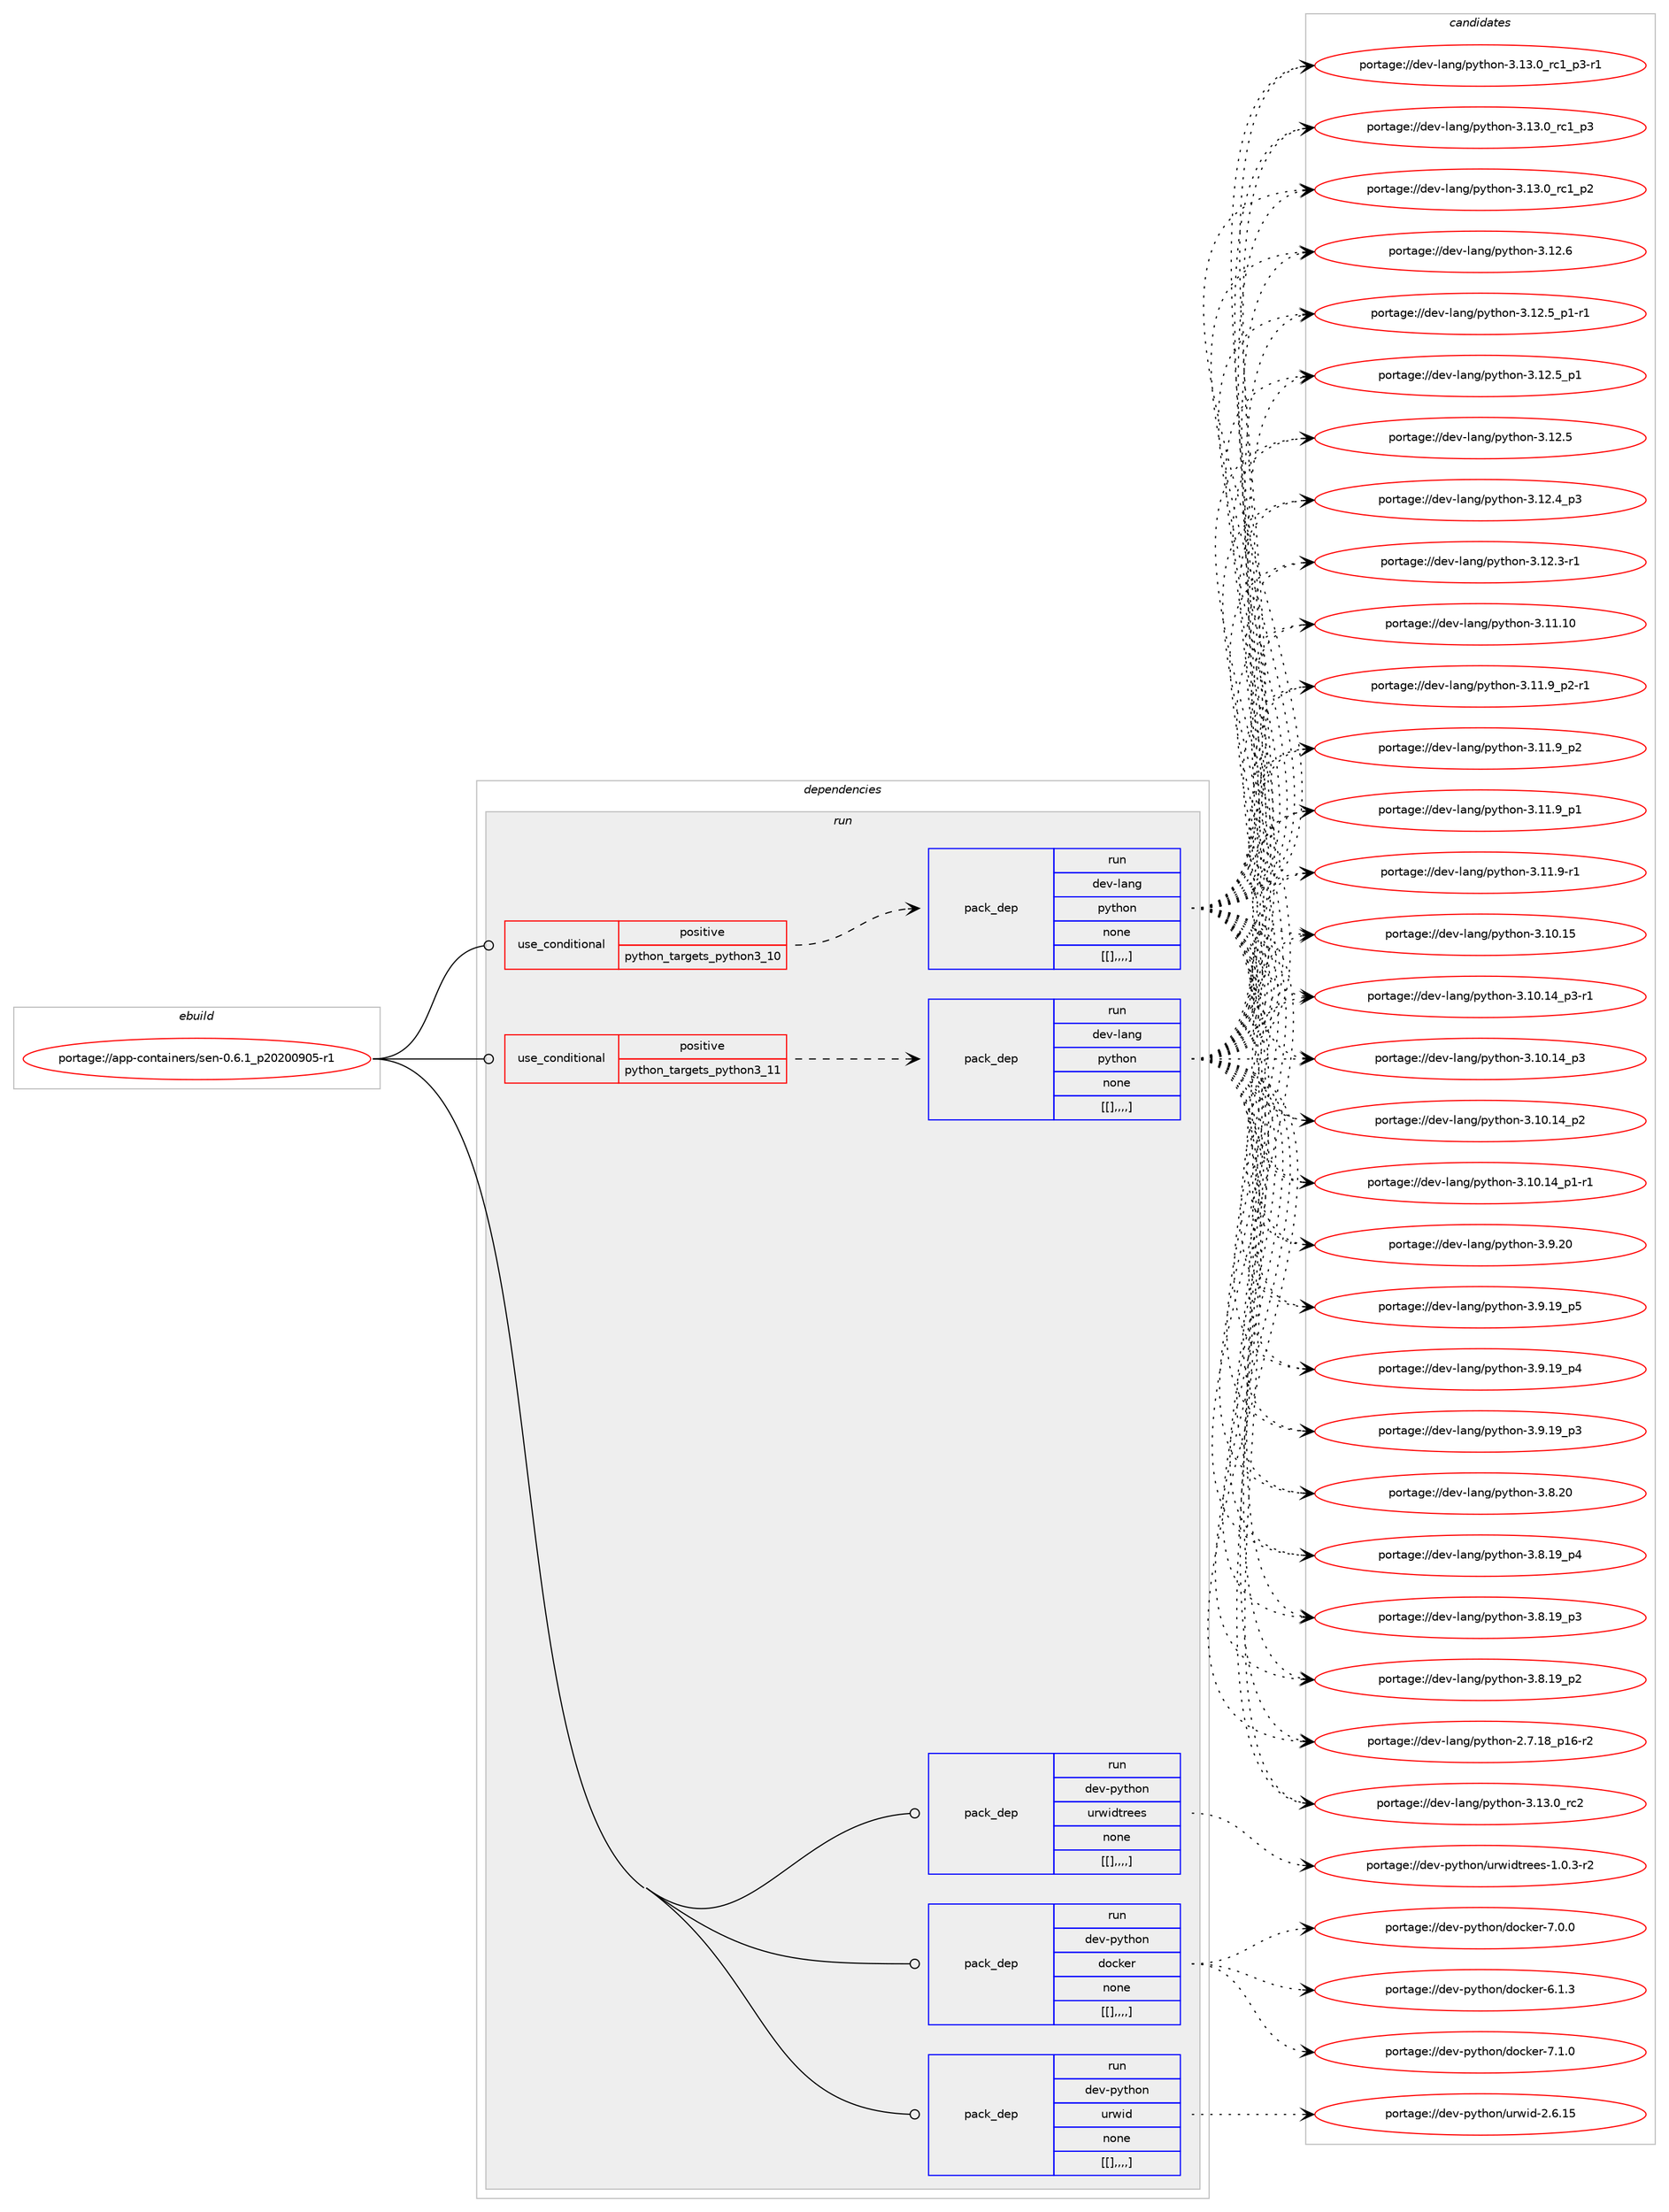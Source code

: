 digraph prolog {

# *************
# Graph options
# *************

newrank=true;
concentrate=true;
compound=true;
graph [rankdir=LR,fontname=Helvetica,fontsize=10,ranksep=1.5];#, ranksep=2.5, nodesep=0.2];
edge  [arrowhead=vee];
node  [fontname=Helvetica,fontsize=10];

# **********
# The ebuild
# **********

subgraph cluster_leftcol {
color=gray;
label=<<i>ebuild</i>>;
id [label="portage://app-containers/sen-0.6.1_p20200905-r1", color=red, width=4, href="../app-containers/sen-0.6.1_p20200905-r1.svg"];
}

# ****************
# The dependencies
# ****************

subgraph cluster_midcol {
color=gray;
label=<<i>dependencies</i>>;
subgraph cluster_compile {
fillcolor="#eeeeee";
style=filled;
label=<<i>compile</i>>;
}
subgraph cluster_compileandrun {
fillcolor="#eeeeee";
style=filled;
label=<<i>compile and run</i>>;
}
subgraph cluster_run {
fillcolor="#eeeeee";
style=filled;
label=<<i>run</i>>;
subgraph cond3405 {
dependency12442 [label=<<TABLE BORDER="0" CELLBORDER="1" CELLSPACING="0" CELLPADDING="4"><TR><TD ROWSPAN="3" CELLPADDING="10">use_conditional</TD></TR><TR><TD>positive</TD></TR><TR><TD>python_targets_python3_10</TD></TR></TABLE>>, shape=none, color=red];
subgraph pack8968 {
dependency12443 [label=<<TABLE BORDER="0" CELLBORDER="1" CELLSPACING="0" CELLPADDING="4" WIDTH="220"><TR><TD ROWSPAN="6" CELLPADDING="30">pack_dep</TD></TR><TR><TD WIDTH="110">run</TD></TR><TR><TD>dev-lang</TD></TR><TR><TD>python</TD></TR><TR><TD>none</TD></TR><TR><TD>[[],,,,]</TD></TR></TABLE>>, shape=none, color=blue];
}
dependency12442:e -> dependency12443:w [weight=20,style="dashed",arrowhead="vee"];
}
id:e -> dependency12442:w [weight=20,style="solid",arrowhead="odot"];
subgraph cond3406 {
dependency12444 [label=<<TABLE BORDER="0" CELLBORDER="1" CELLSPACING="0" CELLPADDING="4"><TR><TD ROWSPAN="3" CELLPADDING="10">use_conditional</TD></TR><TR><TD>positive</TD></TR><TR><TD>python_targets_python3_11</TD></TR></TABLE>>, shape=none, color=red];
subgraph pack8969 {
dependency12445 [label=<<TABLE BORDER="0" CELLBORDER="1" CELLSPACING="0" CELLPADDING="4" WIDTH="220"><TR><TD ROWSPAN="6" CELLPADDING="30">pack_dep</TD></TR><TR><TD WIDTH="110">run</TD></TR><TR><TD>dev-lang</TD></TR><TR><TD>python</TD></TR><TR><TD>none</TD></TR><TR><TD>[[],,,,]</TD></TR></TABLE>>, shape=none, color=blue];
}
dependency12444:e -> dependency12445:w [weight=20,style="dashed",arrowhead="vee"];
}
id:e -> dependency12444:w [weight=20,style="solid",arrowhead="odot"];
subgraph pack8970 {
dependency12446 [label=<<TABLE BORDER="0" CELLBORDER="1" CELLSPACING="0" CELLPADDING="4" WIDTH="220"><TR><TD ROWSPAN="6" CELLPADDING="30">pack_dep</TD></TR><TR><TD WIDTH="110">run</TD></TR><TR><TD>dev-python</TD></TR><TR><TD>docker</TD></TR><TR><TD>none</TD></TR><TR><TD>[[],,,,]</TD></TR></TABLE>>, shape=none, color=blue];
}
id:e -> dependency12446:w [weight=20,style="solid",arrowhead="odot"];
subgraph pack8971 {
dependency12447 [label=<<TABLE BORDER="0" CELLBORDER="1" CELLSPACING="0" CELLPADDING="4" WIDTH="220"><TR><TD ROWSPAN="6" CELLPADDING="30">pack_dep</TD></TR><TR><TD WIDTH="110">run</TD></TR><TR><TD>dev-python</TD></TR><TR><TD>urwid</TD></TR><TR><TD>none</TD></TR><TR><TD>[[],,,,]</TD></TR></TABLE>>, shape=none, color=blue];
}
id:e -> dependency12447:w [weight=20,style="solid",arrowhead="odot"];
subgraph pack8972 {
dependency12448 [label=<<TABLE BORDER="0" CELLBORDER="1" CELLSPACING="0" CELLPADDING="4" WIDTH="220"><TR><TD ROWSPAN="6" CELLPADDING="30">pack_dep</TD></TR><TR><TD WIDTH="110">run</TD></TR><TR><TD>dev-python</TD></TR><TR><TD>urwidtrees</TD></TR><TR><TD>none</TD></TR><TR><TD>[[],,,,]</TD></TR></TABLE>>, shape=none, color=blue];
}
id:e -> dependency12448:w [weight=20,style="solid",arrowhead="odot"];
}
}

# **************
# The candidates
# **************

subgraph cluster_choices {
rank=same;
color=gray;
label=<<i>candidates</i>>;

subgraph choice8968 {
color=black;
nodesep=1;
choice10010111845108971101034711212111610411111045514649514648951149950 [label="portage://dev-lang/python-3.13.0_rc2", color=red, width=4,href="../dev-lang/python-3.13.0_rc2.svg"];
choice1001011184510897110103471121211161041111104551464951464895114994995112514511449 [label="portage://dev-lang/python-3.13.0_rc1_p3-r1", color=red, width=4,href="../dev-lang/python-3.13.0_rc1_p3-r1.svg"];
choice100101118451089711010347112121116104111110455146495146489511499499511251 [label="portage://dev-lang/python-3.13.0_rc1_p3", color=red, width=4,href="../dev-lang/python-3.13.0_rc1_p3.svg"];
choice100101118451089711010347112121116104111110455146495146489511499499511250 [label="portage://dev-lang/python-3.13.0_rc1_p2", color=red, width=4,href="../dev-lang/python-3.13.0_rc1_p2.svg"];
choice10010111845108971101034711212111610411111045514649504654 [label="portage://dev-lang/python-3.12.6", color=red, width=4,href="../dev-lang/python-3.12.6.svg"];
choice1001011184510897110103471121211161041111104551464950465395112494511449 [label="portage://dev-lang/python-3.12.5_p1-r1", color=red, width=4,href="../dev-lang/python-3.12.5_p1-r1.svg"];
choice100101118451089711010347112121116104111110455146495046539511249 [label="portage://dev-lang/python-3.12.5_p1", color=red, width=4,href="../dev-lang/python-3.12.5_p1.svg"];
choice10010111845108971101034711212111610411111045514649504653 [label="portage://dev-lang/python-3.12.5", color=red, width=4,href="../dev-lang/python-3.12.5.svg"];
choice100101118451089711010347112121116104111110455146495046529511251 [label="portage://dev-lang/python-3.12.4_p3", color=red, width=4,href="../dev-lang/python-3.12.4_p3.svg"];
choice100101118451089711010347112121116104111110455146495046514511449 [label="portage://dev-lang/python-3.12.3-r1", color=red, width=4,href="../dev-lang/python-3.12.3-r1.svg"];
choice1001011184510897110103471121211161041111104551464949464948 [label="portage://dev-lang/python-3.11.10", color=red, width=4,href="../dev-lang/python-3.11.10.svg"];
choice1001011184510897110103471121211161041111104551464949465795112504511449 [label="portage://dev-lang/python-3.11.9_p2-r1", color=red, width=4,href="../dev-lang/python-3.11.9_p2-r1.svg"];
choice100101118451089711010347112121116104111110455146494946579511250 [label="portage://dev-lang/python-3.11.9_p2", color=red, width=4,href="../dev-lang/python-3.11.9_p2.svg"];
choice100101118451089711010347112121116104111110455146494946579511249 [label="portage://dev-lang/python-3.11.9_p1", color=red, width=4,href="../dev-lang/python-3.11.9_p1.svg"];
choice100101118451089711010347112121116104111110455146494946574511449 [label="portage://dev-lang/python-3.11.9-r1", color=red, width=4,href="../dev-lang/python-3.11.9-r1.svg"];
choice1001011184510897110103471121211161041111104551464948464953 [label="portage://dev-lang/python-3.10.15", color=red, width=4,href="../dev-lang/python-3.10.15.svg"];
choice100101118451089711010347112121116104111110455146494846495295112514511449 [label="portage://dev-lang/python-3.10.14_p3-r1", color=red, width=4,href="../dev-lang/python-3.10.14_p3-r1.svg"];
choice10010111845108971101034711212111610411111045514649484649529511251 [label="portage://dev-lang/python-3.10.14_p3", color=red, width=4,href="../dev-lang/python-3.10.14_p3.svg"];
choice10010111845108971101034711212111610411111045514649484649529511250 [label="portage://dev-lang/python-3.10.14_p2", color=red, width=4,href="../dev-lang/python-3.10.14_p2.svg"];
choice100101118451089711010347112121116104111110455146494846495295112494511449 [label="portage://dev-lang/python-3.10.14_p1-r1", color=red, width=4,href="../dev-lang/python-3.10.14_p1-r1.svg"];
choice10010111845108971101034711212111610411111045514657465048 [label="portage://dev-lang/python-3.9.20", color=red, width=4,href="../dev-lang/python-3.9.20.svg"];
choice100101118451089711010347112121116104111110455146574649579511253 [label="portage://dev-lang/python-3.9.19_p5", color=red, width=4,href="../dev-lang/python-3.9.19_p5.svg"];
choice100101118451089711010347112121116104111110455146574649579511252 [label="portage://dev-lang/python-3.9.19_p4", color=red, width=4,href="../dev-lang/python-3.9.19_p4.svg"];
choice100101118451089711010347112121116104111110455146574649579511251 [label="portage://dev-lang/python-3.9.19_p3", color=red, width=4,href="../dev-lang/python-3.9.19_p3.svg"];
choice10010111845108971101034711212111610411111045514656465048 [label="portage://dev-lang/python-3.8.20", color=red, width=4,href="../dev-lang/python-3.8.20.svg"];
choice100101118451089711010347112121116104111110455146564649579511252 [label="portage://dev-lang/python-3.8.19_p4", color=red, width=4,href="../dev-lang/python-3.8.19_p4.svg"];
choice100101118451089711010347112121116104111110455146564649579511251 [label="portage://dev-lang/python-3.8.19_p3", color=red, width=4,href="../dev-lang/python-3.8.19_p3.svg"];
choice100101118451089711010347112121116104111110455146564649579511250 [label="portage://dev-lang/python-3.8.19_p2", color=red, width=4,href="../dev-lang/python-3.8.19_p2.svg"];
choice100101118451089711010347112121116104111110455046554649569511249544511450 [label="portage://dev-lang/python-2.7.18_p16-r2", color=red, width=4,href="../dev-lang/python-2.7.18_p16-r2.svg"];
dependency12443:e -> choice10010111845108971101034711212111610411111045514649514648951149950:w [style=dotted,weight="100"];
dependency12443:e -> choice1001011184510897110103471121211161041111104551464951464895114994995112514511449:w [style=dotted,weight="100"];
dependency12443:e -> choice100101118451089711010347112121116104111110455146495146489511499499511251:w [style=dotted,weight="100"];
dependency12443:e -> choice100101118451089711010347112121116104111110455146495146489511499499511250:w [style=dotted,weight="100"];
dependency12443:e -> choice10010111845108971101034711212111610411111045514649504654:w [style=dotted,weight="100"];
dependency12443:e -> choice1001011184510897110103471121211161041111104551464950465395112494511449:w [style=dotted,weight="100"];
dependency12443:e -> choice100101118451089711010347112121116104111110455146495046539511249:w [style=dotted,weight="100"];
dependency12443:e -> choice10010111845108971101034711212111610411111045514649504653:w [style=dotted,weight="100"];
dependency12443:e -> choice100101118451089711010347112121116104111110455146495046529511251:w [style=dotted,weight="100"];
dependency12443:e -> choice100101118451089711010347112121116104111110455146495046514511449:w [style=dotted,weight="100"];
dependency12443:e -> choice1001011184510897110103471121211161041111104551464949464948:w [style=dotted,weight="100"];
dependency12443:e -> choice1001011184510897110103471121211161041111104551464949465795112504511449:w [style=dotted,weight="100"];
dependency12443:e -> choice100101118451089711010347112121116104111110455146494946579511250:w [style=dotted,weight="100"];
dependency12443:e -> choice100101118451089711010347112121116104111110455146494946579511249:w [style=dotted,weight="100"];
dependency12443:e -> choice100101118451089711010347112121116104111110455146494946574511449:w [style=dotted,weight="100"];
dependency12443:e -> choice1001011184510897110103471121211161041111104551464948464953:w [style=dotted,weight="100"];
dependency12443:e -> choice100101118451089711010347112121116104111110455146494846495295112514511449:w [style=dotted,weight="100"];
dependency12443:e -> choice10010111845108971101034711212111610411111045514649484649529511251:w [style=dotted,weight="100"];
dependency12443:e -> choice10010111845108971101034711212111610411111045514649484649529511250:w [style=dotted,weight="100"];
dependency12443:e -> choice100101118451089711010347112121116104111110455146494846495295112494511449:w [style=dotted,weight="100"];
dependency12443:e -> choice10010111845108971101034711212111610411111045514657465048:w [style=dotted,weight="100"];
dependency12443:e -> choice100101118451089711010347112121116104111110455146574649579511253:w [style=dotted,weight="100"];
dependency12443:e -> choice100101118451089711010347112121116104111110455146574649579511252:w [style=dotted,weight="100"];
dependency12443:e -> choice100101118451089711010347112121116104111110455146574649579511251:w [style=dotted,weight="100"];
dependency12443:e -> choice10010111845108971101034711212111610411111045514656465048:w [style=dotted,weight="100"];
dependency12443:e -> choice100101118451089711010347112121116104111110455146564649579511252:w [style=dotted,weight="100"];
dependency12443:e -> choice100101118451089711010347112121116104111110455146564649579511251:w [style=dotted,weight="100"];
dependency12443:e -> choice100101118451089711010347112121116104111110455146564649579511250:w [style=dotted,weight="100"];
dependency12443:e -> choice100101118451089711010347112121116104111110455046554649569511249544511450:w [style=dotted,weight="100"];
}
subgraph choice8969 {
color=black;
nodesep=1;
choice10010111845108971101034711212111610411111045514649514648951149950 [label="portage://dev-lang/python-3.13.0_rc2", color=red, width=4,href="../dev-lang/python-3.13.0_rc2.svg"];
choice1001011184510897110103471121211161041111104551464951464895114994995112514511449 [label="portage://dev-lang/python-3.13.0_rc1_p3-r1", color=red, width=4,href="../dev-lang/python-3.13.0_rc1_p3-r1.svg"];
choice100101118451089711010347112121116104111110455146495146489511499499511251 [label="portage://dev-lang/python-3.13.0_rc1_p3", color=red, width=4,href="../dev-lang/python-3.13.0_rc1_p3.svg"];
choice100101118451089711010347112121116104111110455146495146489511499499511250 [label="portage://dev-lang/python-3.13.0_rc1_p2", color=red, width=4,href="../dev-lang/python-3.13.0_rc1_p2.svg"];
choice10010111845108971101034711212111610411111045514649504654 [label="portage://dev-lang/python-3.12.6", color=red, width=4,href="../dev-lang/python-3.12.6.svg"];
choice1001011184510897110103471121211161041111104551464950465395112494511449 [label="portage://dev-lang/python-3.12.5_p1-r1", color=red, width=4,href="../dev-lang/python-3.12.5_p1-r1.svg"];
choice100101118451089711010347112121116104111110455146495046539511249 [label="portage://dev-lang/python-3.12.5_p1", color=red, width=4,href="../dev-lang/python-3.12.5_p1.svg"];
choice10010111845108971101034711212111610411111045514649504653 [label="portage://dev-lang/python-3.12.5", color=red, width=4,href="../dev-lang/python-3.12.5.svg"];
choice100101118451089711010347112121116104111110455146495046529511251 [label="portage://dev-lang/python-3.12.4_p3", color=red, width=4,href="../dev-lang/python-3.12.4_p3.svg"];
choice100101118451089711010347112121116104111110455146495046514511449 [label="portage://dev-lang/python-3.12.3-r1", color=red, width=4,href="../dev-lang/python-3.12.3-r1.svg"];
choice1001011184510897110103471121211161041111104551464949464948 [label="portage://dev-lang/python-3.11.10", color=red, width=4,href="../dev-lang/python-3.11.10.svg"];
choice1001011184510897110103471121211161041111104551464949465795112504511449 [label="portage://dev-lang/python-3.11.9_p2-r1", color=red, width=4,href="../dev-lang/python-3.11.9_p2-r1.svg"];
choice100101118451089711010347112121116104111110455146494946579511250 [label="portage://dev-lang/python-3.11.9_p2", color=red, width=4,href="../dev-lang/python-3.11.9_p2.svg"];
choice100101118451089711010347112121116104111110455146494946579511249 [label="portage://dev-lang/python-3.11.9_p1", color=red, width=4,href="../dev-lang/python-3.11.9_p1.svg"];
choice100101118451089711010347112121116104111110455146494946574511449 [label="portage://dev-lang/python-3.11.9-r1", color=red, width=4,href="../dev-lang/python-3.11.9-r1.svg"];
choice1001011184510897110103471121211161041111104551464948464953 [label="portage://dev-lang/python-3.10.15", color=red, width=4,href="../dev-lang/python-3.10.15.svg"];
choice100101118451089711010347112121116104111110455146494846495295112514511449 [label="portage://dev-lang/python-3.10.14_p3-r1", color=red, width=4,href="../dev-lang/python-3.10.14_p3-r1.svg"];
choice10010111845108971101034711212111610411111045514649484649529511251 [label="portage://dev-lang/python-3.10.14_p3", color=red, width=4,href="../dev-lang/python-3.10.14_p3.svg"];
choice10010111845108971101034711212111610411111045514649484649529511250 [label="portage://dev-lang/python-3.10.14_p2", color=red, width=4,href="../dev-lang/python-3.10.14_p2.svg"];
choice100101118451089711010347112121116104111110455146494846495295112494511449 [label="portage://dev-lang/python-3.10.14_p1-r1", color=red, width=4,href="../dev-lang/python-3.10.14_p1-r1.svg"];
choice10010111845108971101034711212111610411111045514657465048 [label="portage://dev-lang/python-3.9.20", color=red, width=4,href="../dev-lang/python-3.9.20.svg"];
choice100101118451089711010347112121116104111110455146574649579511253 [label="portage://dev-lang/python-3.9.19_p5", color=red, width=4,href="../dev-lang/python-3.9.19_p5.svg"];
choice100101118451089711010347112121116104111110455146574649579511252 [label="portage://dev-lang/python-3.9.19_p4", color=red, width=4,href="../dev-lang/python-3.9.19_p4.svg"];
choice100101118451089711010347112121116104111110455146574649579511251 [label="portage://dev-lang/python-3.9.19_p3", color=red, width=4,href="../dev-lang/python-3.9.19_p3.svg"];
choice10010111845108971101034711212111610411111045514656465048 [label="portage://dev-lang/python-3.8.20", color=red, width=4,href="../dev-lang/python-3.8.20.svg"];
choice100101118451089711010347112121116104111110455146564649579511252 [label="portage://dev-lang/python-3.8.19_p4", color=red, width=4,href="../dev-lang/python-3.8.19_p4.svg"];
choice100101118451089711010347112121116104111110455146564649579511251 [label="portage://dev-lang/python-3.8.19_p3", color=red, width=4,href="../dev-lang/python-3.8.19_p3.svg"];
choice100101118451089711010347112121116104111110455146564649579511250 [label="portage://dev-lang/python-3.8.19_p2", color=red, width=4,href="../dev-lang/python-3.8.19_p2.svg"];
choice100101118451089711010347112121116104111110455046554649569511249544511450 [label="portage://dev-lang/python-2.7.18_p16-r2", color=red, width=4,href="../dev-lang/python-2.7.18_p16-r2.svg"];
dependency12445:e -> choice10010111845108971101034711212111610411111045514649514648951149950:w [style=dotted,weight="100"];
dependency12445:e -> choice1001011184510897110103471121211161041111104551464951464895114994995112514511449:w [style=dotted,weight="100"];
dependency12445:e -> choice100101118451089711010347112121116104111110455146495146489511499499511251:w [style=dotted,weight="100"];
dependency12445:e -> choice100101118451089711010347112121116104111110455146495146489511499499511250:w [style=dotted,weight="100"];
dependency12445:e -> choice10010111845108971101034711212111610411111045514649504654:w [style=dotted,weight="100"];
dependency12445:e -> choice1001011184510897110103471121211161041111104551464950465395112494511449:w [style=dotted,weight="100"];
dependency12445:e -> choice100101118451089711010347112121116104111110455146495046539511249:w [style=dotted,weight="100"];
dependency12445:e -> choice10010111845108971101034711212111610411111045514649504653:w [style=dotted,weight="100"];
dependency12445:e -> choice100101118451089711010347112121116104111110455146495046529511251:w [style=dotted,weight="100"];
dependency12445:e -> choice100101118451089711010347112121116104111110455146495046514511449:w [style=dotted,weight="100"];
dependency12445:e -> choice1001011184510897110103471121211161041111104551464949464948:w [style=dotted,weight="100"];
dependency12445:e -> choice1001011184510897110103471121211161041111104551464949465795112504511449:w [style=dotted,weight="100"];
dependency12445:e -> choice100101118451089711010347112121116104111110455146494946579511250:w [style=dotted,weight="100"];
dependency12445:e -> choice100101118451089711010347112121116104111110455146494946579511249:w [style=dotted,weight="100"];
dependency12445:e -> choice100101118451089711010347112121116104111110455146494946574511449:w [style=dotted,weight="100"];
dependency12445:e -> choice1001011184510897110103471121211161041111104551464948464953:w [style=dotted,weight="100"];
dependency12445:e -> choice100101118451089711010347112121116104111110455146494846495295112514511449:w [style=dotted,weight="100"];
dependency12445:e -> choice10010111845108971101034711212111610411111045514649484649529511251:w [style=dotted,weight="100"];
dependency12445:e -> choice10010111845108971101034711212111610411111045514649484649529511250:w [style=dotted,weight="100"];
dependency12445:e -> choice100101118451089711010347112121116104111110455146494846495295112494511449:w [style=dotted,weight="100"];
dependency12445:e -> choice10010111845108971101034711212111610411111045514657465048:w [style=dotted,weight="100"];
dependency12445:e -> choice100101118451089711010347112121116104111110455146574649579511253:w [style=dotted,weight="100"];
dependency12445:e -> choice100101118451089711010347112121116104111110455146574649579511252:w [style=dotted,weight="100"];
dependency12445:e -> choice100101118451089711010347112121116104111110455146574649579511251:w [style=dotted,weight="100"];
dependency12445:e -> choice10010111845108971101034711212111610411111045514656465048:w [style=dotted,weight="100"];
dependency12445:e -> choice100101118451089711010347112121116104111110455146564649579511252:w [style=dotted,weight="100"];
dependency12445:e -> choice100101118451089711010347112121116104111110455146564649579511251:w [style=dotted,weight="100"];
dependency12445:e -> choice100101118451089711010347112121116104111110455146564649579511250:w [style=dotted,weight="100"];
dependency12445:e -> choice100101118451089711010347112121116104111110455046554649569511249544511450:w [style=dotted,weight="100"];
}
subgraph choice8970 {
color=black;
nodesep=1;
choice100101118451121211161041111104710011199107101114455546494648 [label="portage://dev-python/docker-7.1.0", color=red, width=4,href="../dev-python/docker-7.1.0.svg"];
choice100101118451121211161041111104710011199107101114455546484648 [label="portage://dev-python/docker-7.0.0", color=red, width=4,href="../dev-python/docker-7.0.0.svg"];
choice100101118451121211161041111104710011199107101114455446494651 [label="portage://dev-python/docker-6.1.3", color=red, width=4,href="../dev-python/docker-6.1.3.svg"];
dependency12446:e -> choice100101118451121211161041111104710011199107101114455546494648:w [style=dotted,weight="100"];
dependency12446:e -> choice100101118451121211161041111104710011199107101114455546484648:w [style=dotted,weight="100"];
dependency12446:e -> choice100101118451121211161041111104710011199107101114455446494651:w [style=dotted,weight="100"];
}
subgraph choice8971 {
color=black;
nodesep=1;
choice100101118451121211161041111104711711411910510045504654464953 [label="portage://dev-python/urwid-2.6.15", color=red, width=4,href="../dev-python/urwid-2.6.15.svg"];
dependency12447:e -> choice100101118451121211161041111104711711411910510045504654464953:w [style=dotted,weight="100"];
}
subgraph choice8972 {
color=black;
nodesep=1;
choice10010111845112121116104111110471171141191051001161141011011154549464846514511450 [label="portage://dev-python/urwidtrees-1.0.3-r2", color=red, width=4,href="../dev-python/urwidtrees-1.0.3-r2.svg"];
dependency12448:e -> choice10010111845112121116104111110471171141191051001161141011011154549464846514511450:w [style=dotted,weight="100"];
}
}

}
